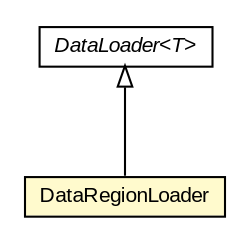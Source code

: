 #!/usr/local/bin/dot
#
# Class diagram 
# Generated by UMLGraph version R5_6-24-gf6e263 (http://www.umlgraph.org/)
#

digraph G {
	edge [fontname="arial",fontsize=10,labelfontname="arial",labelfontsize=10];
	node [fontname="arial",fontsize=10,shape=plaintext];
	nodesep=0.25;
	ranksep=0.5;
	// org.osmdroid.data.DataLoader<T>
	c79697 [label=<<table title="org.osmdroid.data.DataLoader" border="0" cellborder="1" cellspacing="0" cellpadding="2" port="p" href="./DataLoader.html">
		<tr><td><table border="0" cellspacing="0" cellpadding="1">
<tr><td align="center" balign="center"><font face="arial italic"> DataLoader&lt;T&gt; </font></td></tr>
		</table></td></tr>
		</table>>, URL="./DataLoader.html", fontname="arial", fontcolor="black", fontsize=10.0];
	// org.osmdroid.data.DataRegionLoader
	c79699 [label=<<table title="org.osmdroid.data.DataRegionLoader" border="0" cellborder="1" cellspacing="0" cellpadding="2" port="p" bgcolor="lemonChiffon" href="./DataRegionLoader.html">
		<tr><td><table border="0" cellspacing="0" cellpadding="1">
<tr><td align="center" balign="center"> DataRegionLoader </td></tr>
		</table></td></tr>
		</table>>, URL="./DataRegionLoader.html", fontname="arial", fontcolor="black", fontsize=10.0];
	//org.osmdroid.data.DataRegionLoader extends org.osmdroid.data.DataLoader<org.osmdroid.data.DataRegion>
	c79697:p -> c79699:p [dir=back,arrowtail=empty];
}

